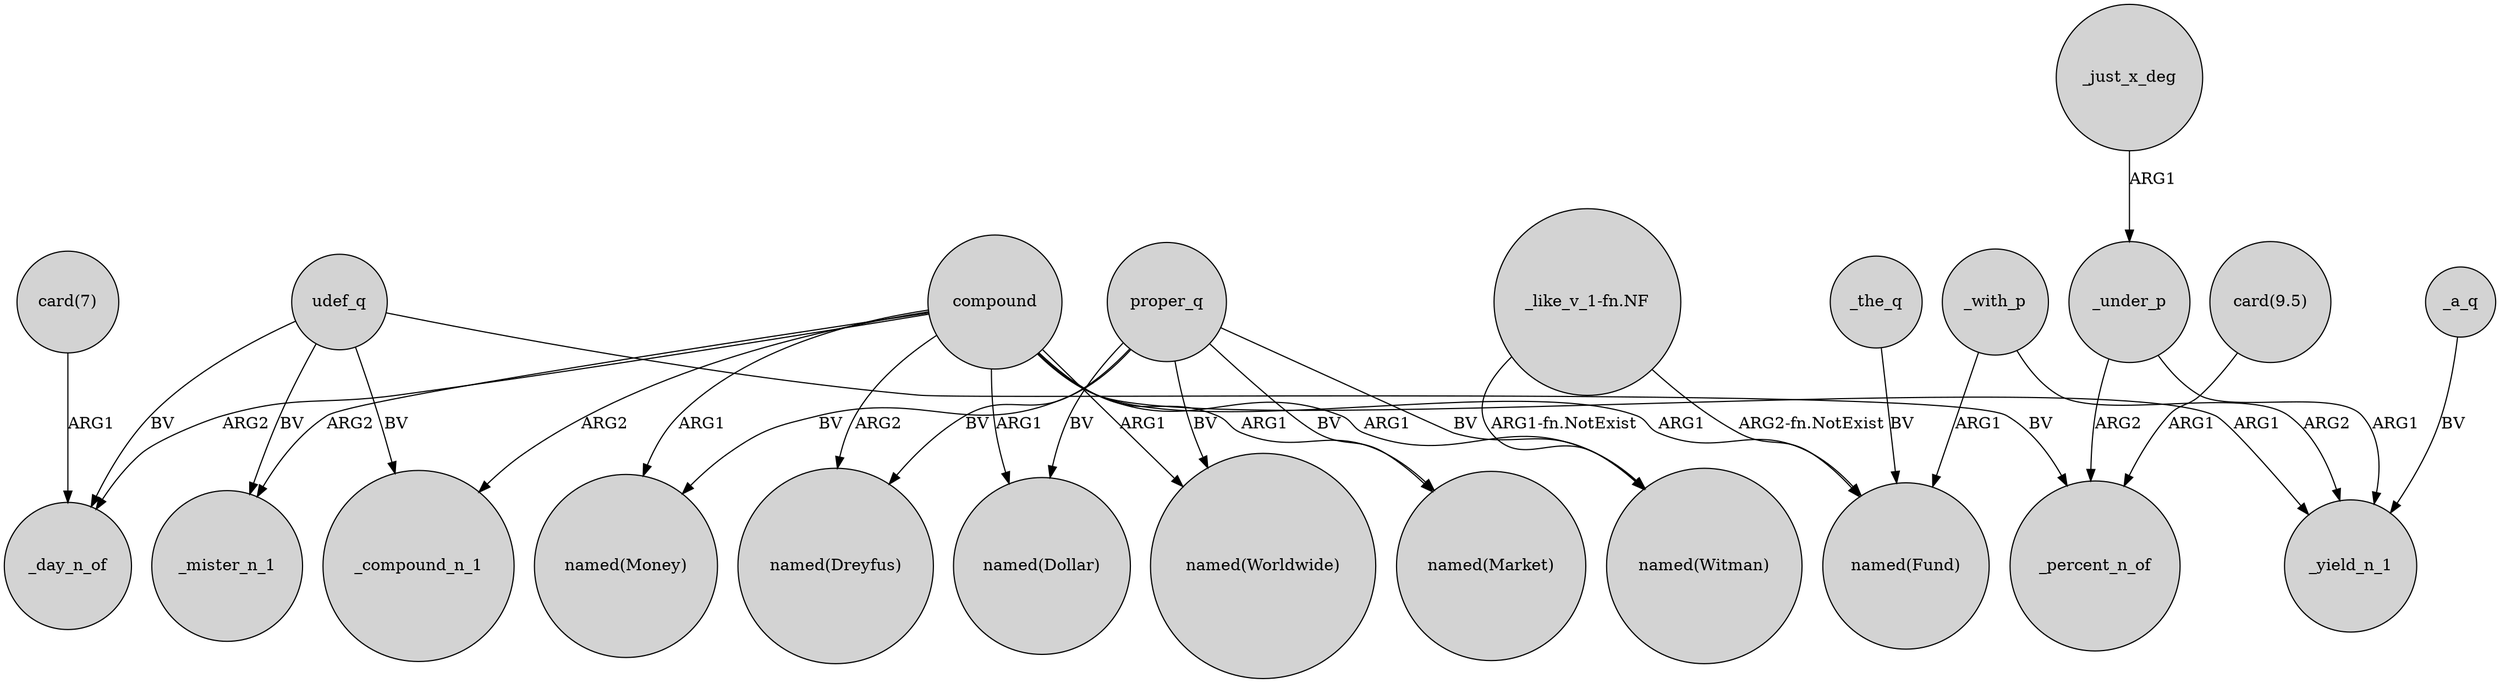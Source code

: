 digraph {
	node [shape=circle style=filled]
	udef_q -> _compound_n_1 [label=BV]
	compound -> _mister_n_1 [label=ARG2]
	compound -> "named(Money)" [label=ARG1]
	compound -> "named(Fund)" [label=ARG1]
	udef_q -> _mister_n_1 [label=BV]
	compound -> _yield_n_1 [label=ARG1]
	proper_q -> "named(Money)" [label=BV]
	_a_q -> _yield_n_1 [label=BV]
	_the_q -> "named(Fund)" [label=BV]
	compound -> _day_n_of [label=ARG2]
	udef_q -> _day_n_of [label=BV]
	"card(7)" -> _day_n_of [label=ARG1]
	compound -> _compound_n_1 [label=ARG2]
	"_like_v_1-fn.NF" -> "named(Fund)" [label="ARG2-fn.NotExist"]
	compound -> "named(Dollar)" [label=ARG1]
	"card(9.5)" -> _percent_n_of [label=ARG1]
	"_like_v_1-fn.NF" -> "named(Witman)" [label="ARG1-fn.NotExist"]
	proper_q -> "named(Witman)" [label=BV]
	_with_p -> "named(Fund)" [label=ARG1]
	proper_q -> "named(Worldwide)" [label=BV]
	_under_p -> _yield_n_1 [label=ARG1]
	compound -> "named(Witman)" [label=ARG1]
	_just_x_deg -> _under_p [label=ARG1]
	proper_q -> "named(Dollar)" [label=BV]
	_with_p -> _yield_n_1 [label=ARG2]
	proper_q -> "named(Market)" [label=BV]
	udef_q -> _percent_n_of [label=BV]
	compound -> "named(Market)" [label=ARG1]
	compound -> "named(Worldwide)" [label=ARG1]
	proper_q -> "named(Dreyfus)" [label=BV]
	_under_p -> _percent_n_of [label=ARG2]
	compound -> "named(Dreyfus)" [label=ARG2]
}
